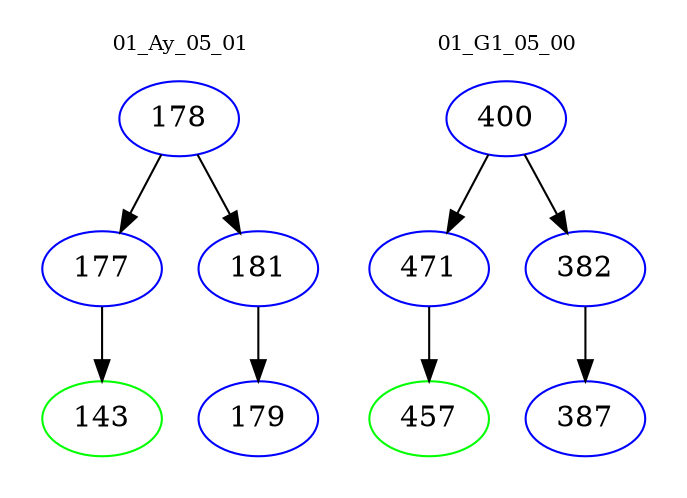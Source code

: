 digraph{
subgraph cluster_0 {
color = white
label = "01_Ay_05_01";
fontsize=10;
T0_178 [label="178", color="blue"]
T0_178 -> T0_177 [color="black"]
T0_177 [label="177", color="blue"]
T0_177 -> T0_143 [color="black"]
T0_143 [label="143", color="green"]
T0_178 -> T0_181 [color="black"]
T0_181 [label="181", color="blue"]
T0_181 -> T0_179 [color="black"]
T0_179 [label="179", color="blue"]
}
subgraph cluster_1 {
color = white
label = "01_G1_05_00";
fontsize=10;
T1_400 [label="400", color="blue"]
T1_400 -> T1_471 [color="black"]
T1_471 [label="471", color="blue"]
T1_471 -> T1_457 [color="black"]
T1_457 [label="457", color="green"]
T1_400 -> T1_382 [color="black"]
T1_382 [label="382", color="blue"]
T1_382 -> T1_387 [color="black"]
T1_387 [label="387", color="blue"]
}
}
